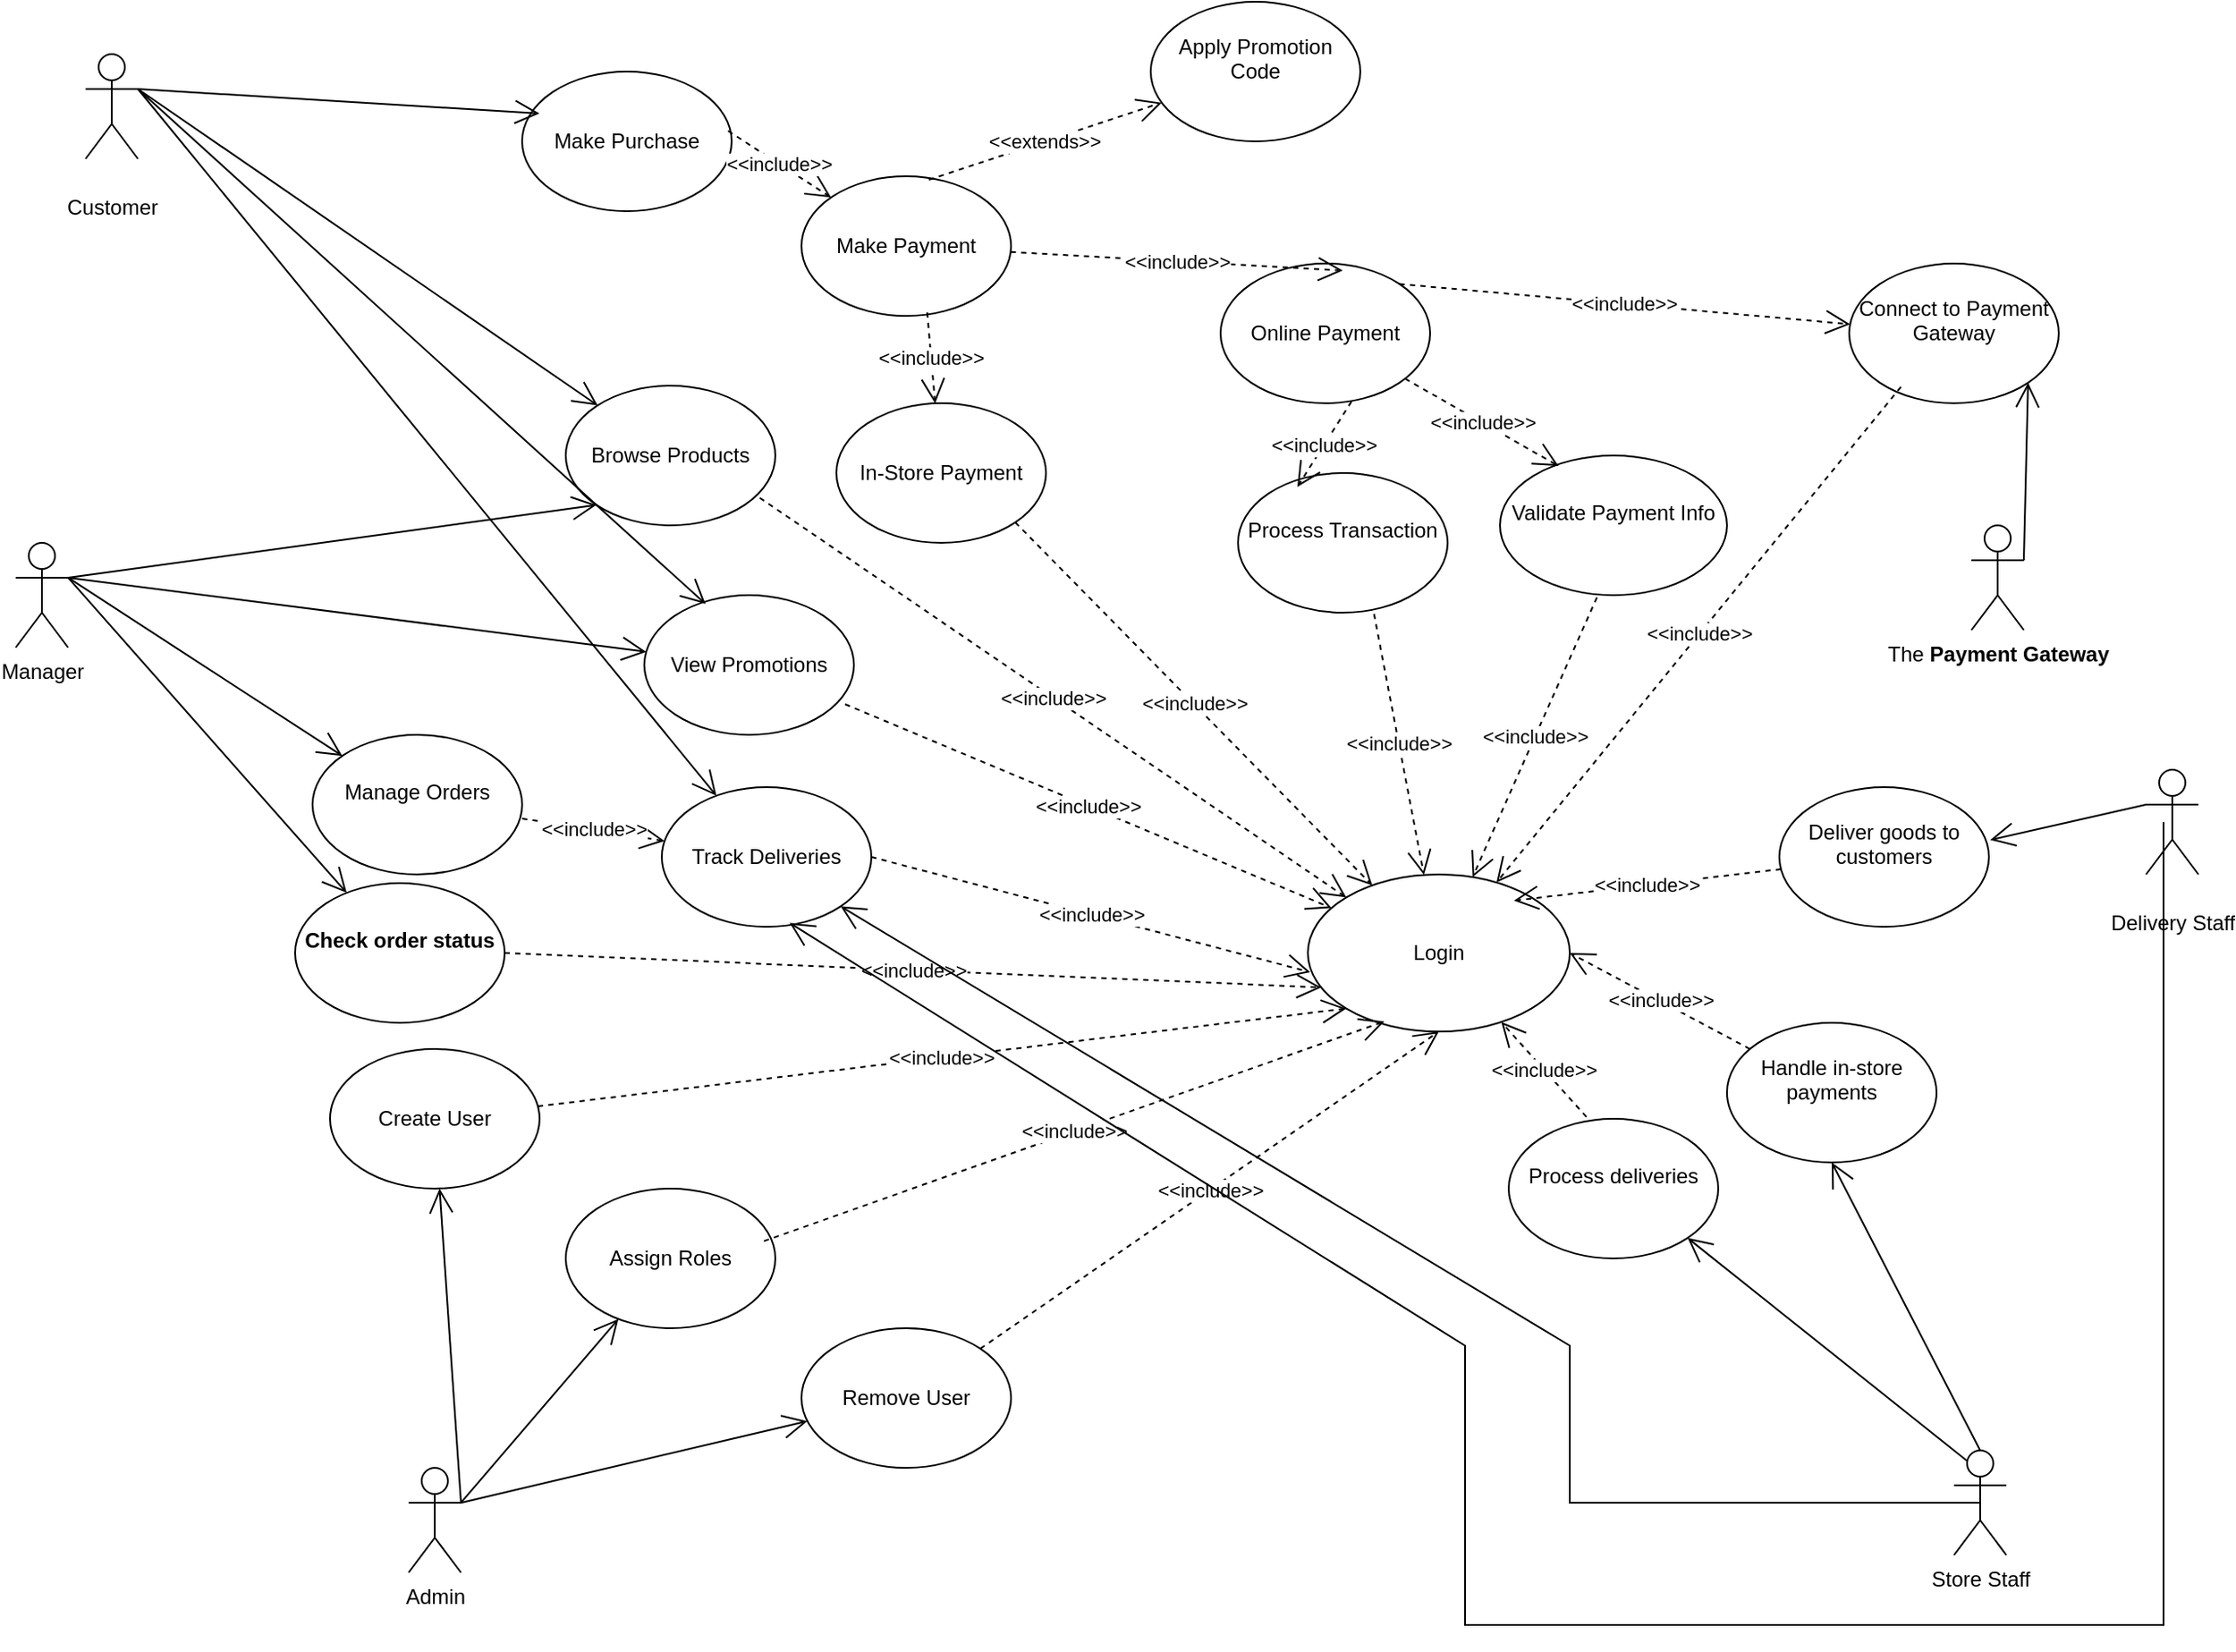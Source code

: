 <mxfile version="27.0.1">
  <diagram name="Page-1" id="leISJ8qKo69MEdxwe8xN">
    <mxGraphModel dx="1783" dy="971" grid="1" gridSize="10" guides="1" tooltips="1" connect="1" arrows="1" fold="1" page="1" pageScale="1" pageWidth="850" pageHeight="1100" math="0" shadow="0">
      <root>
        <mxCell id="0" />
        <mxCell id="1" parent="0" />
        <mxCell id="G4u0P_oPjCdLFYhgPJJt-1" value="&#xa;Customer&#xa;&#xa;" style="shape=umlActor;verticalLabelPosition=bottom;verticalAlign=top;html=1;outlineConnect=0;" vertex="1" parent="1">
          <mxGeometry x="150" y="100" width="30" height="60" as="geometry" />
        </mxCell>
        <mxCell id="G4u0P_oPjCdLFYhgPJJt-2" value="Browse Products" style="ellipse;whiteSpace=wrap;html=1;" vertex="1" parent="1">
          <mxGeometry x="425" y="290" width="120" height="80" as="geometry" />
        </mxCell>
        <mxCell id="G4u0P_oPjCdLFYhgPJJt-3" value="Make Purchase" style="ellipse;whiteSpace=wrap;html=1;" vertex="1" parent="1">
          <mxGeometry x="400" y="110" width="120" height="80" as="geometry" />
        </mxCell>
        <mxCell id="G4u0P_oPjCdLFYhgPJJt-4" value="View Promotions" style="ellipse;whiteSpace=wrap;html=1;" vertex="1" parent="1">
          <mxGeometry x="470" y="410" width="120" height="80" as="geometry" />
        </mxCell>
        <mxCell id="G4u0P_oPjCdLFYhgPJJt-5" value="Make Payment" style="ellipse;whiteSpace=wrap;html=1;" vertex="1" parent="1">
          <mxGeometry x="560" y="170" width="120" height="80" as="geometry" />
        </mxCell>
        <mxCell id="G4u0P_oPjCdLFYhgPJJt-6" value="Online Payment" style="ellipse;whiteSpace=wrap;html=1;" vertex="1" parent="1">
          <mxGeometry x="800" y="220" width="120" height="80" as="geometry" />
        </mxCell>
        <mxCell id="G4u0P_oPjCdLFYhgPJJt-7" value="In-Store Payment" style="ellipse;whiteSpace=wrap;html=1;" vertex="1" parent="1">
          <mxGeometry x="580" y="300" width="120" height="80" as="geometry" />
        </mxCell>
        <mxCell id="G4u0P_oPjCdLFYhgPJJt-8" value="&amp;lt;&amp;lt;include&amp;gt;&amp;gt;" style="endArrow=open;endSize=12;dashed=1;html=1;rounded=0;entryX=0.583;entryY=0.05;entryDx=0;entryDy=0;entryPerimeter=0;" edge="1" parent="1" source="G4u0P_oPjCdLFYhgPJJt-5" target="G4u0P_oPjCdLFYhgPJJt-6">
          <mxGeometry width="160" relative="1" as="geometry">
            <mxPoint x="360" y="410" as="sourcePoint" />
            <mxPoint x="520" y="410" as="targetPoint" />
          </mxGeometry>
        </mxCell>
        <mxCell id="G4u0P_oPjCdLFYhgPJJt-9" value="&amp;lt;&amp;lt;include&amp;gt;&amp;gt;" style="endArrow=open;endSize=12;dashed=1;html=1;rounded=0;exitX=0.6;exitY=0.975;exitDx=0;exitDy=0;exitPerimeter=0;" edge="1" parent="1" source="G4u0P_oPjCdLFYhgPJJt-5" target="G4u0P_oPjCdLFYhgPJJt-7">
          <mxGeometry width="160" relative="1" as="geometry">
            <mxPoint x="610" y="298" as="sourcePoint" />
            <mxPoint x="580" y="354" as="targetPoint" />
          </mxGeometry>
        </mxCell>
        <mxCell id="G4u0P_oPjCdLFYhgPJJt-10" value="&amp;lt;&amp;lt;include&amp;gt;&amp;gt;" style="endArrow=open;endSize=12;dashed=1;html=1;rounded=0;exitX=0.983;exitY=0.425;exitDx=0;exitDy=0;exitPerimeter=0;" edge="1" parent="1" source="G4u0P_oPjCdLFYhgPJJt-3" target="G4u0P_oPjCdLFYhgPJJt-5">
          <mxGeometry width="160" relative="1" as="geometry">
            <mxPoint x="620" y="308" as="sourcePoint" />
            <mxPoint x="590" y="364" as="targetPoint" />
          </mxGeometry>
        </mxCell>
        <mxCell id="G4u0P_oPjCdLFYhgPJJt-11" value="&#xa;Apply Promotion Code&#xa;&#xa;" style="ellipse;whiteSpace=wrap;html=1;" vertex="1" parent="1">
          <mxGeometry x="760" y="70" width="120" height="80" as="geometry" />
        </mxCell>
        <mxCell id="G4u0P_oPjCdLFYhgPJJt-12" value="&amp;lt;&amp;lt;extends&amp;gt;&amp;gt;" style="endArrow=open;endSize=12;dashed=1;html=1;rounded=0;exitX=0.608;exitY=0.025;exitDx=0;exitDy=0;exitPerimeter=0;" edge="1" parent="1" source="G4u0P_oPjCdLFYhgPJJt-5" target="G4u0P_oPjCdLFYhgPJJt-11">
          <mxGeometry width="160" relative="1" as="geometry">
            <mxPoint x="642" y="298" as="sourcePoint" />
            <mxPoint x="695" y="347" as="targetPoint" />
          </mxGeometry>
        </mxCell>
        <mxCell id="G4u0P_oPjCdLFYhgPJJt-13" value="&#xa;Validate Payment Info&#xa;&#xa;" style="ellipse;whiteSpace=wrap;html=1;" vertex="1" parent="1">
          <mxGeometry x="960" y="330" width="130" height="80" as="geometry" />
        </mxCell>
        <mxCell id="G4u0P_oPjCdLFYhgPJJt-14" value="&amp;lt;&amp;lt;include&amp;gt;&amp;gt;" style="endArrow=open;endSize=12;dashed=1;html=1;rounded=0;entryX=0.258;entryY=0.075;entryDx=0;entryDy=0;entryPerimeter=0;" edge="1" parent="1" source="G4u0P_oPjCdLFYhgPJJt-6" target="G4u0P_oPjCdLFYhgPJJt-13">
          <mxGeometry width="160" relative="1" as="geometry">
            <mxPoint x="610" y="298" as="sourcePoint" />
            <mxPoint x="580" y="354" as="targetPoint" />
          </mxGeometry>
        </mxCell>
        <mxCell id="G4u0P_oPjCdLFYhgPJJt-15" value="&#xa;Connect to Payment Gateway&#xa;&#xa;" style="ellipse;whiteSpace=wrap;html=1;" vertex="1" parent="1">
          <mxGeometry x="1160" y="220" width="120" height="80" as="geometry" />
        </mxCell>
        <mxCell id="G4u0P_oPjCdLFYhgPJJt-16" value="&amp;lt;&amp;lt;include&amp;gt;&amp;gt;" style="endArrow=open;endSize=12;dashed=1;html=1;rounded=0;exitX=1;exitY=0;exitDx=0;exitDy=0;" edge="1" parent="1" source="G4u0P_oPjCdLFYhgPJJt-6" target="G4u0P_oPjCdLFYhgPJJt-15">
          <mxGeometry width="160" relative="1" as="geometry">
            <mxPoint x="603" y="429" as="sourcePoint" />
            <mxPoint x="664" y="456" as="targetPoint" />
          </mxGeometry>
        </mxCell>
        <mxCell id="G4u0P_oPjCdLFYhgPJJt-17" value="&#xa;Process Transaction&#xa;&#xa;" style="ellipse;whiteSpace=wrap;html=1;" vertex="1" parent="1">
          <mxGeometry x="810" y="340" width="120" height="80" as="geometry" />
        </mxCell>
        <mxCell id="G4u0P_oPjCdLFYhgPJJt-18" value="&amp;lt;&amp;lt;include&amp;gt;&amp;gt;" style="endArrow=open;endSize=12;dashed=1;html=1;rounded=0;exitX=0.625;exitY=0.988;exitDx=0;exitDy=0;exitPerimeter=0;entryX=0.283;entryY=0.1;entryDx=0;entryDy=0;entryPerimeter=0;" edge="1" parent="1" source="G4u0P_oPjCdLFYhgPJJt-6" target="G4u0P_oPjCdLFYhgPJJt-17">
          <mxGeometry width="160" relative="1" as="geometry">
            <mxPoint x="561" y="431" as="sourcePoint" />
            <mxPoint x="540" y="472" as="targetPoint" />
          </mxGeometry>
        </mxCell>
        <mxCell id="G4u0P_oPjCdLFYhgPJJt-19" value="&#xa;Manage Orders&#xa;&#xa;" style="ellipse;whiteSpace=wrap;html=1;" vertex="1" parent="1">
          <mxGeometry x="280" y="490" width="120" height="80" as="geometry" />
        </mxCell>
        <mxCell id="G4u0P_oPjCdLFYhgPJJt-20" value="Track Deliveries" style="ellipse;whiteSpace=wrap;html=1;" vertex="1" parent="1">
          <mxGeometry x="480" y="520" width="120" height="80" as="geometry" />
        </mxCell>
        <mxCell id="G4u0P_oPjCdLFYhgPJJt-21" value="Manager" style="shape=umlActor;verticalLabelPosition=bottom;verticalAlign=top;html=1;outlineConnect=0;" vertex="1" parent="1">
          <mxGeometry x="110" y="380" width="30" height="60" as="geometry" />
        </mxCell>
        <mxCell id="G4u0P_oPjCdLFYhgPJJt-22" value="&amp;lt;&amp;lt;include&amp;gt;&amp;gt;" style="endArrow=open;endSize=12;dashed=1;html=1;rounded=0;exitX=1;exitY=0.6;exitDx=0;exitDy=0;exitPerimeter=0;" edge="1" parent="1" source="G4u0P_oPjCdLFYhgPJJt-19" target="G4u0P_oPjCdLFYhgPJJt-20">
          <mxGeometry width="160" relative="1" as="geometry">
            <mxPoint x="585" y="429" as="sourcePoint" />
            <mxPoint x="644" y="548" as="targetPoint" />
          </mxGeometry>
        </mxCell>
        <mxCell id="G4u0P_oPjCdLFYhgPJJt-23" value="" style="endArrow=open;endFill=1;endSize=12;html=1;rounded=0;exitX=1;exitY=0.333;exitDx=0;exitDy=0;exitPerimeter=0;" edge="1" parent="1" source="G4u0P_oPjCdLFYhgPJJt-1" target="G4u0P_oPjCdLFYhgPJJt-2">
          <mxGeometry width="160" relative="1" as="geometry">
            <mxPoint x="400" y="410" as="sourcePoint" />
            <mxPoint x="560" y="410" as="targetPoint" />
          </mxGeometry>
        </mxCell>
        <mxCell id="G4u0P_oPjCdLFYhgPJJt-24" value="" style="endArrow=open;endFill=1;endSize=12;html=1;rounded=0;exitX=1;exitY=0.333;exitDx=0;exitDy=0;exitPerimeter=0;entryX=0.083;entryY=0.3;entryDx=0;entryDy=0;entryPerimeter=0;" edge="1" parent="1" source="G4u0P_oPjCdLFYhgPJJt-1" target="G4u0P_oPjCdLFYhgPJJt-3">
          <mxGeometry width="160" relative="1" as="geometry">
            <mxPoint x="190" y="130" as="sourcePoint" />
            <mxPoint x="400" y="130" as="targetPoint" />
          </mxGeometry>
        </mxCell>
        <mxCell id="G4u0P_oPjCdLFYhgPJJt-25" value="" style="endArrow=open;endFill=1;endSize=12;html=1;rounded=0;exitX=1;exitY=0.333;exitDx=0;exitDy=0;exitPerimeter=0;entryX=0.292;entryY=0.063;entryDx=0;entryDy=0;entryPerimeter=0;" edge="1" parent="1" source="G4u0P_oPjCdLFYhgPJJt-1" target="G4u0P_oPjCdLFYhgPJJt-4">
          <mxGeometry width="160" relative="1" as="geometry">
            <mxPoint x="200" y="140" as="sourcePoint" />
            <mxPoint x="410" y="140" as="targetPoint" />
          </mxGeometry>
        </mxCell>
        <mxCell id="G4u0P_oPjCdLFYhgPJJt-26" value="" style="endArrow=open;endFill=1;endSize=12;html=1;rounded=0;exitX=1;exitY=0.333;exitDx=0;exitDy=0;exitPerimeter=0;" edge="1" parent="1" source="G4u0P_oPjCdLFYhgPJJt-21" target="G4u0P_oPjCdLFYhgPJJt-19">
          <mxGeometry width="160" relative="1" as="geometry">
            <mxPoint x="210" y="150" as="sourcePoint" />
            <mxPoint x="420" y="150" as="targetPoint" />
          </mxGeometry>
        </mxCell>
        <mxCell id="G4u0P_oPjCdLFYhgPJJt-27" value="Admin" style="shape=umlActor;verticalLabelPosition=bottom;verticalAlign=top;html=1;outlineConnect=0;" vertex="1" parent="1">
          <mxGeometry x="335" y="910" width="30" height="60" as="geometry" />
        </mxCell>
        <mxCell id="G4u0P_oPjCdLFYhgPJJt-28" value="Create User" style="ellipse;whiteSpace=wrap;html=1;" vertex="1" parent="1">
          <mxGeometry x="290" y="670" width="120" height="80" as="geometry" />
        </mxCell>
        <mxCell id="G4u0P_oPjCdLFYhgPJJt-29" value="Assign Roles" style="ellipse;whiteSpace=wrap;html=1;" vertex="1" parent="1">
          <mxGeometry x="425" y="750" width="120" height="80" as="geometry" />
        </mxCell>
        <mxCell id="G4u0P_oPjCdLFYhgPJJt-30" value="Remove User" style="ellipse;whiteSpace=wrap;html=1;" vertex="1" parent="1">
          <mxGeometry x="560" y="830" width="120" height="80" as="geometry" />
        </mxCell>
        <mxCell id="G4u0P_oPjCdLFYhgPJJt-31" value="" style="endArrow=open;endFill=1;endSize=12;html=1;rounded=0;exitX=1;exitY=0.333;exitDx=0;exitDy=0;exitPerimeter=0;" edge="1" parent="1" source="G4u0P_oPjCdLFYhgPJJt-21" target="G4u0P_oPjCdLFYhgPJJt-4">
          <mxGeometry width="160" relative="1" as="geometry">
            <mxPoint x="150" y="410" as="sourcePoint" />
            <mxPoint x="358" y="551" as="targetPoint" />
          </mxGeometry>
        </mxCell>
        <mxCell id="G4u0P_oPjCdLFYhgPJJt-32" value="" style="endArrow=open;endFill=1;endSize=12;html=1;rounded=0;entryX=0;entryY=1;entryDx=0;entryDy=0;exitX=1;exitY=0.333;exitDx=0;exitDy=0;exitPerimeter=0;" edge="1" parent="1" source="G4u0P_oPjCdLFYhgPJJt-21" target="G4u0P_oPjCdLFYhgPJJt-2">
          <mxGeometry width="160" relative="1" as="geometry">
            <mxPoint x="160" y="420" as="sourcePoint" />
            <mxPoint x="368" y="561" as="targetPoint" />
          </mxGeometry>
        </mxCell>
        <mxCell id="G4u0P_oPjCdLFYhgPJJt-33" value="" style="endArrow=open;endFill=1;endSize=12;html=1;rounded=0;exitX=1;exitY=0.333;exitDx=0;exitDy=0;exitPerimeter=0;" edge="1" parent="1" source="G4u0P_oPjCdLFYhgPJJt-27" target="G4u0P_oPjCdLFYhgPJJt-28">
          <mxGeometry width="160" relative="1" as="geometry">
            <mxPoint x="170" y="430" as="sourcePoint" />
            <mxPoint x="378" y="571" as="targetPoint" />
          </mxGeometry>
        </mxCell>
        <mxCell id="G4u0P_oPjCdLFYhgPJJt-34" value="" style="endArrow=open;endFill=1;endSize=12;html=1;rounded=0;exitX=1;exitY=0.333;exitDx=0;exitDy=0;exitPerimeter=0;" edge="1" parent="1" source="G4u0P_oPjCdLFYhgPJJt-27" target="G4u0P_oPjCdLFYhgPJJt-29">
          <mxGeometry width="160" relative="1" as="geometry">
            <mxPoint x="180" y="440" as="sourcePoint" />
            <mxPoint x="388" y="581" as="targetPoint" />
          </mxGeometry>
        </mxCell>
        <mxCell id="G4u0P_oPjCdLFYhgPJJt-35" value="" style="endArrow=open;endFill=1;endSize=12;html=1;rounded=0;exitX=1;exitY=0.333;exitDx=0;exitDy=0;exitPerimeter=0;" edge="1" parent="1" source="G4u0P_oPjCdLFYhgPJJt-27" target="G4u0P_oPjCdLFYhgPJJt-30">
          <mxGeometry width="160" relative="1" as="geometry">
            <mxPoint x="190" y="450" as="sourcePoint" />
            <mxPoint x="398" y="591" as="targetPoint" />
          </mxGeometry>
        </mxCell>
        <mxCell id="G4u0P_oPjCdLFYhgPJJt-37" value="Login" style="ellipse;whiteSpace=wrap;html=1;" vertex="1" parent="1">
          <mxGeometry x="850" y="570" width="150" height="90" as="geometry" />
        </mxCell>
        <mxCell id="G4u0P_oPjCdLFYhgPJJt-38" value="&amp;lt;&amp;lt;include&amp;gt;&amp;gt;" style="endArrow=open;endSize=12;dashed=1;html=1;rounded=0;exitX=0.958;exitY=0.781;exitDx=0;exitDy=0;exitPerimeter=0;" edge="1" parent="1" source="G4u0P_oPjCdLFYhgPJJt-4" target="G4u0P_oPjCdLFYhgPJJt-37">
          <mxGeometry width="160" relative="1" as="geometry">
            <mxPoint x="642" y="298" as="sourcePoint" />
            <mxPoint x="880" y="308" as="targetPoint" />
          </mxGeometry>
        </mxCell>
        <mxCell id="G4u0P_oPjCdLFYhgPJJt-39" value="&amp;lt;&amp;lt;include&amp;gt;&amp;gt;" style="endArrow=open;endSize=12;dashed=1;html=1;rounded=0;exitX=0.926;exitY=0.803;exitDx=0;exitDy=0;exitPerimeter=0;entryX=0;entryY=0;entryDx=0;entryDy=0;" edge="1" parent="1" source="G4u0P_oPjCdLFYhgPJJt-2" target="G4u0P_oPjCdLFYhgPJJt-37">
          <mxGeometry width="160" relative="1" as="geometry">
            <mxPoint x="535" y="492" as="sourcePoint" />
            <mxPoint x="869" y="603" as="targetPoint" />
          </mxGeometry>
        </mxCell>
        <mxCell id="G4u0P_oPjCdLFYhgPJJt-40" value="&amp;lt;&amp;lt;include&amp;gt;&amp;gt;" style="endArrow=open;endSize=12;dashed=1;html=1;rounded=0;exitX=1;exitY=1;exitDx=0;exitDy=0;" edge="1" parent="1" source="G4u0P_oPjCdLFYhgPJJt-7" target="G4u0P_oPjCdLFYhgPJJt-37">
          <mxGeometry width="160" relative="1" as="geometry">
            <mxPoint x="546" y="364" as="sourcePoint" />
            <mxPoint x="882" y="593" as="targetPoint" />
          </mxGeometry>
        </mxCell>
        <mxCell id="G4u0P_oPjCdLFYhgPJJt-41" value="&amp;lt;&amp;lt;include&amp;gt;&amp;gt;" style="endArrow=open;endSize=12;dashed=1;html=1;rounded=0;exitX=0.247;exitY=0.883;exitDx=0;exitDy=0;exitPerimeter=0;" edge="1" parent="1" source="G4u0P_oPjCdLFYhgPJJt-15" target="G4u0P_oPjCdLFYhgPJJt-37">
          <mxGeometry width="160" relative="1" as="geometry">
            <mxPoint x="556" y="374" as="sourcePoint" />
            <mxPoint x="892" y="603" as="targetPoint" />
          </mxGeometry>
        </mxCell>
        <mxCell id="G4u0P_oPjCdLFYhgPJJt-42" value="&amp;lt;&amp;lt;include&amp;gt;&amp;gt;" style="endArrow=open;endSize=12;dashed=1;html=1;rounded=0;exitX=0.649;exitY=1.009;exitDx=0;exitDy=0;exitPerimeter=0;" edge="1" parent="1" source="G4u0P_oPjCdLFYhgPJJt-17" target="G4u0P_oPjCdLFYhgPJJt-37">
          <mxGeometry width="160" relative="1" as="geometry">
            <mxPoint x="566" y="384" as="sourcePoint" />
            <mxPoint x="902" y="613" as="targetPoint" />
          </mxGeometry>
        </mxCell>
        <mxCell id="G4u0P_oPjCdLFYhgPJJt-43" value="&amp;lt;&amp;lt;include&amp;gt;&amp;gt;" style="endArrow=open;endSize=12;dashed=1;html=1;rounded=0;exitX=0.427;exitY=1.016;exitDx=0;exitDy=0;exitPerimeter=0;" edge="1" parent="1" source="G4u0P_oPjCdLFYhgPJJt-13" target="G4u0P_oPjCdLFYhgPJJt-37">
          <mxGeometry width="160" relative="1" as="geometry">
            <mxPoint x="576" y="394" as="sourcePoint" />
            <mxPoint x="912" y="623" as="targetPoint" />
          </mxGeometry>
        </mxCell>
        <mxCell id="G4u0P_oPjCdLFYhgPJJt-44" value="&amp;lt;&amp;lt;include&amp;gt;&amp;gt;" style="endArrow=open;endSize=12;dashed=1;html=1;rounded=0;exitX=1;exitY=0.5;exitDx=0;exitDy=0;entryX=0.009;entryY=0.622;entryDx=0;entryDy=0;entryPerimeter=0;" edge="1" parent="1" source="G4u0P_oPjCdLFYhgPJJt-20" target="G4u0P_oPjCdLFYhgPJJt-37">
          <mxGeometry width="160" relative="1" as="geometry">
            <mxPoint x="586" y="404" as="sourcePoint" />
            <mxPoint x="922" y="633" as="targetPoint" />
          </mxGeometry>
        </mxCell>
        <mxCell id="G4u0P_oPjCdLFYhgPJJt-45" value="&amp;lt;&amp;lt;include&amp;gt;&amp;gt;" style="endArrow=open;endSize=12;dashed=1;html=1;rounded=0;entryX=0;entryY=1;entryDx=0;entryDy=0;" edge="1" parent="1" source="G4u0P_oPjCdLFYhgPJJt-28" target="G4u0P_oPjCdLFYhgPJJt-37">
          <mxGeometry width="160" relative="1" as="geometry">
            <mxPoint x="596" y="414" as="sourcePoint" />
            <mxPoint x="932" y="643" as="targetPoint" />
          </mxGeometry>
        </mxCell>
        <mxCell id="G4u0P_oPjCdLFYhgPJJt-46" value="&amp;lt;&amp;lt;include&amp;gt;&amp;gt;" style="endArrow=open;endSize=12;dashed=1;html=1;rounded=0;exitX=0.946;exitY=0.376;exitDx=0;exitDy=0;exitPerimeter=0;entryX=0.292;entryY=0.936;entryDx=0;entryDy=0;entryPerimeter=0;" edge="1" parent="1" source="G4u0P_oPjCdLFYhgPJJt-29" target="G4u0P_oPjCdLFYhgPJJt-37">
          <mxGeometry width="160" relative="1" as="geometry">
            <mxPoint x="606" y="424" as="sourcePoint" />
            <mxPoint x="942" y="653" as="targetPoint" />
          </mxGeometry>
        </mxCell>
        <mxCell id="G4u0P_oPjCdLFYhgPJJt-47" value="&amp;lt;&amp;lt;include&amp;gt;&amp;gt;" style="endArrow=open;endSize=12;dashed=1;html=1;rounded=0;exitX=1;exitY=0;exitDx=0;exitDy=0;entryX=0.5;entryY=1;entryDx=0;entryDy=0;" edge="1" parent="1" source="G4u0P_oPjCdLFYhgPJJt-30" target="G4u0P_oPjCdLFYhgPJJt-37">
          <mxGeometry width="160" relative="1" as="geometry">
            <mxPoint x="616" y="434" as="sourcePoint" />
            <mxPoint x="952" y="663" as="targetPoint" />
          </mxGeometry>
        </mxCell>
        <mxCell id="G4u0P_oPjCdLFYhgPJJt-48" value="&#xa;&lt;strong data-end=&quot;697&quot; data-start=&quot;675&quot;&gt;Check order status&lt;/strong&gt; &#xa;&#xa;" style="ellipse;whiteSpace=wrap;html=1;" vertex="1" parent="1">
          <mxGeometry x="270" y="575" width="120" height="80" as="geometry" />
        </mxCell>
        <mxCell id="G4u0P_oPjCdLFYhgPJJt-49" value="" style="endArrow=open;endFill=1;endSize=12;html=1;rounded=0;exitX=1;exitY=0.333;exitDx=0;exitDy=0;exitPerimeter=0;" edge="1" parent="1" source="G4u0P_oPjCdLFYhgPJJt-21" target="G4u0P_oPjCdLFYhgPJJt-48">
          <mxGeometry width="160" relative="1" as="geometry">
            <mxPoint x="150" y="410" as="sourcePoint" />
            <mxPoint x="307" y="512" as="targetPoint" />
          </mxGeometry>
        </mxCell>
        <mxCell id="G4u0P_oPjCdLFYhgPJJt-50" value="&amp;lt;&amp;lt;include&amp;gt;&amp;gt;" style="endArrow=open;endSize=12;dashed=1;html=1;rounded=0;exitX=1;exitY=0.5;exitDx=0;exitDy=0;entryX=0.051;entryY=0.719;entryDx=0;entryDy=0;entryPerimeter=0;" edge="1" parent="1" source="G4u0P_oPjCdLFYhgPJJt-48" target="G4u0P_oPjCdLFYhgPJJt-37">
          <mxGeometry width="160" relative="1" as="geometry">
            <mxPoint x="640" y="580" as="sourcePoint" />
            <mxPoint x="861" y="636" as="targetPoint" />
          </mxGeometry>
        </mxCell>
        <mxCell id="G4u0P_oPjCdLFYhgPJJt-51" value="The &lt;strong data-end=&quot;1074&quot; data-start=&quot;1055&quot;&gt;Payment Gateway&lt;/strong&gt;" style="shape=umlActor;verticalLabelPosition=bottom;verticalAlign=top;html=1;outlineConnect=0;" vertex="1" parent="1">
          <mxGeometry x="1230" y="370" width="30" height="60" as="geometry" />
        </mxCell>
        <mxCell id="G4u0P_oPjCdLFYhgPJJt-52" value="" style="endArrow=open;endFill=1;endSize=12;html=1;rounded=0;exitX=1;exitY=0.333;exitDx=0;exitDy=0;exitPerimeter=0;entryX=1;entryY=1;entryDx=0;entryDy=0;" edge="1" parent="1" source="G4u0P_oPjCdLFYhgPJJt-51" target="G4u0P_oPjCdLFYhgPJJt-15">
          <mxGeometry width="160" relative="1" as="geometry">
            <mxPoint x="375" y="940" as="sourcePoint" />
            <mxPoint x="363" y="760" as="targetPoint" />
          </mxGeometry>
        </mxCell>
        <mxCell id="G4u0P_oPjCdLFYhgPJJt-53" value="&lt;div&gt;Store Staff&lt;/div&gt;" style="shape=umlActor;verticalLabelPosition=bottom;verticalAlign=top;html=1;outlineConnect=0;" vertex="1" parent="1">
          <mxGeometry x="1220" y="900" width="30" height="60" as="geometry" />
        </mxCell>
        <mxCell id="G4u0P_oPjCdLFYhgPJJt-54" value="&#xa;Handle in-store payments&#xa;&#xa;" style="ellipse;whiteSpace=wrap;html=1;" vertex="1" parent="1">
          <mxGeometry x="1090" y="655" width="120" height="80" as="geometry" />
        </mxCell>
        <mxCell id="G4u0P_oPjCdLFYhgPJJt-57" value="&amp;lt;&amp;lt;include&amp;gt;&amp;gt;" style="endArrow=open;endSize=12;dashed=1;html=1;rounded=0;entryX=1;entryY=0.5;entryDx=0;entryDy=0;" edge="1" parent="1" source="G4u0P_oPjCdLFYhgPJJt-54" target="G4u0P_oPjCdLFYhgPJJt-37">
          <mxGeometry width="160" relative="1" as="geometry">
            <mxPoint x="1200" y="301" as="sourcePoint" />
            <mxPoint x="968" y="585" as="targetPoint" />
          </mxGeometry>
        </mxCell>
        <mxCell id="G4u0P_oPjCdLFYhgPJJt-58" value="" style="endArrow=open;endFill=1;endSize=12;html=1;rounded=0;exitX=1;exitY=0.333;exitDx=0;exitDy=0;exitPerimeter=0;" edge="1" parent="1" target="G4u0P_oPjCdLFYhgPJJt-20">
          <mxGeometry width="160" relative="1" as="geometry">
            <mxPoint x="180" y="120" as="sourcePoint" />
            <mxPoint x="515" y="425" as="targetPoint" />
          </mxGeometry>
        </mxCell>
        <mxCell id="G4u0P_oPjCdLFYhgPJJt-59" value="" style="endArrow=open;endFill=1;endSize=12;html=1;rounded=0;exitX=0.5;exitY=0.5;exitDx=0;exitDy=0;exitPerimeter=0;entryX=1;entryY=1;entryDx=0;entryDy=0;" edge="1" parent="1" source="G4u0P_oPjCdLFYhgPJJt-53" target="G4u0P_oPjCdLFYhgPJJt-20">
          <mxGeometry width="160" relative="1" as="geometry">
            <mxPoint x="190" y="130" as="sourcePoint" />
            <mxPoint x="525" y="435" as="targetPoint" />
            <Array as="points">
              <mxPoint x="1000" y="930" />
              <mxPoint x="1000" y="840" />
            </Array>
          </mxGeometry>
        </mxCell>
        <mxCell id="G4u0P_oPjCdLFYhgPJJt-61" value="" style="endArrow=open;endFill=1;endSize=12;html=1;rounded=0;exitX=0.5;exitY=0;exitDx=0;exitDy=0;exitPerimeter=0;entryX=0.5;entryY=1;entryDx=0;entryDy=0;" edge="1" parent="1" source="G4u0P_oPjCdLFYhgPJJt-53" target="G4u0P_oPjCdLFYhgPJJt-54">
          <mxGeometry width="160" relative="1" as="geometry">
            <mxPoint x="1160" y="900" as="sourcePoint" />
            <mxPoint x="592" y="598" as="targetPoint" />
          </mxGeometry>
        </mxCell>
        <mxCell id="G4u0P_oPjCdLFYhgPJJt-62" value="&#xa;Process deliveries&#xa;&#xa;" style="ellipse;whiteSpace=wrap;html=1;" vertex="1" parent="1">
          <mxGeometry x="965" y="710" width="120" height="80" as="geometry" />
        </mxCell>
        <mxCell id="G4u0P_oPjCdLFYhgPJJt-63" value="" style="endArrow=open;endFill=1;endSize=12;html=1;rounded=0;exitX=0.25;exitY=0.1;exitDx=0;exitDy=0;exitPerimeter=0;entryX=1;entryY=1;entryDx=0;entryDy=0;" edge="1" parent="1" source="G4u0P_oPjCdLFYhgPJJt-53" target="G4u0P_oPjCdLFYhgPJJt-62">
          <mxGeometry width="160" relative="1" as="geometry">
            <mxPoint x="590" y="600" as="sourcePoint" />
            <mxPoint x="750" y="600" as="targetPoint" />
          </mxGeometry>
        </mxCell>
        <mxCell id="G4u0P_oPjCdLFYhgPJJt-64" value="&amp;lt;&amp;lt;include&amp;gt;&amp;gt;" style="endArrow=open;endSize=12;dashed=1;html=1;rounded=0;exitX=0.371;exitY=-0.013;exitDx=0;exitDy=0;exitPerimeter=0;" edge="1" parent="1" source="G4u0P_oPjCdLFYhgPJJt-62" target="G4u0P_oPjCdLFYhgPJJt-37">
          <mxGeometry width="160" relative="1" as="geometry">
            <mxPoint x="1113" y="680" as="sourcePoint" />
            <mxPoint x="1010" y="625" as="targetPoint" />
          </mxGeometry>
        </mxCell>
        <mxCell id="G4u0P_oPjCdLFYhgPJJt-65" value="&#xa;Delivery Staff&#xa;&#xa;" style="shape=umlActor;verticalLabelPosition=bottom;verticalAlign=top;html=1;outlineConnect=0;" vertex="1" parent="1">
          <mxGeometry x="1330" y="510" width="30" height="60" as="geometry" />
        </mxCell>
        <mxCell id="G4u0P_oPjCdLFYhgPJJt-66" value="&#xa;Deliver goods to customers&#xa;&#xa;" style="ellipse;whiteSpace=wrap;html=1;" vertex="1" parent="1">
          <mxGeometry x="1120" y="520" width="120" height="80" as="geometry" />
        </mxCell>
        <mxCell id="G4u0P_oPjCdLFYhgPJJt-67" value="&amp;lt;&amp;lt;include&amp;gt;&amp;gt;" style="endArrow=open;endSize=12;dashed=1;html=1;rounded=0;" edge="1" parent="1" source="G4u0P_oPjCdLFYhgPJJt-66">
          <mxGeometry width="160" relative="1" as="geometry">
            <mxPoint x="1200" y="301" as="sourcePoint" />
            <mxPoint x="968" y="585" as="targetPoint" />
          </mxGeometry>
        </mxCell>
        <mxCell id="G4u0P_oPjCdLFYhgPJJt-68" value="" style="endArrow=open;endFill=1;endSize=12;html=1;rounded=0;exitX=0;exitY=0.333;exitDx=0;exitDy=0;exitPerimeter=0;entryX=1.006;entryY=0.378;entryDx=0;entryDy=0;entryPerimeter=0;" edge="1" parent="1" source="G4u0P_oPjCdLFYhgPJJt-65" target="G4u0P_oPjCdLFYhgPJJt-66">
          <mxGeometry width="160" relative="1" as="geometry">
            <mxPoint x="1270" y="400" as="sourcePoint" />
            <mxPoint x="1272" y="298" as="targetPoint" />
          </mxGeometry>
        </mxCell>
        <mxCell id="G4u0P_oPjCdLFYhgPJJt-69" value="" style="endArrow=open;endFill=1;endSize=12;html=1;rounded=0;exitX=0;exitY=0.333;exitDx=0;exitDy=0;exitPerimeter=0;entryX=0.61;entryY=0.972;entryDx=0;entryDy=0;entryPerimeter=0;" edge="1" parent="1" target="G4u0P_oPjCdLFYhgPJJt-20">
          <mxGeometry width="160" relative="1" as="geometry">
            <mxPoint x="1340" y="540" as="sourcePoint" />
            <mxPoint x="1251" y="560" as="targetPoint" />
            <Array as="points">
              <mxPoint x="1340" y="1000" />
              <mxPoint x="940" y="1000" />
              <mxPoint x="940" y="840" />
            </Array>
          </mxGeometry>
        </mxCell>
      </root>
    </mxGraphModel>
  </diagram>
</mxfile>
